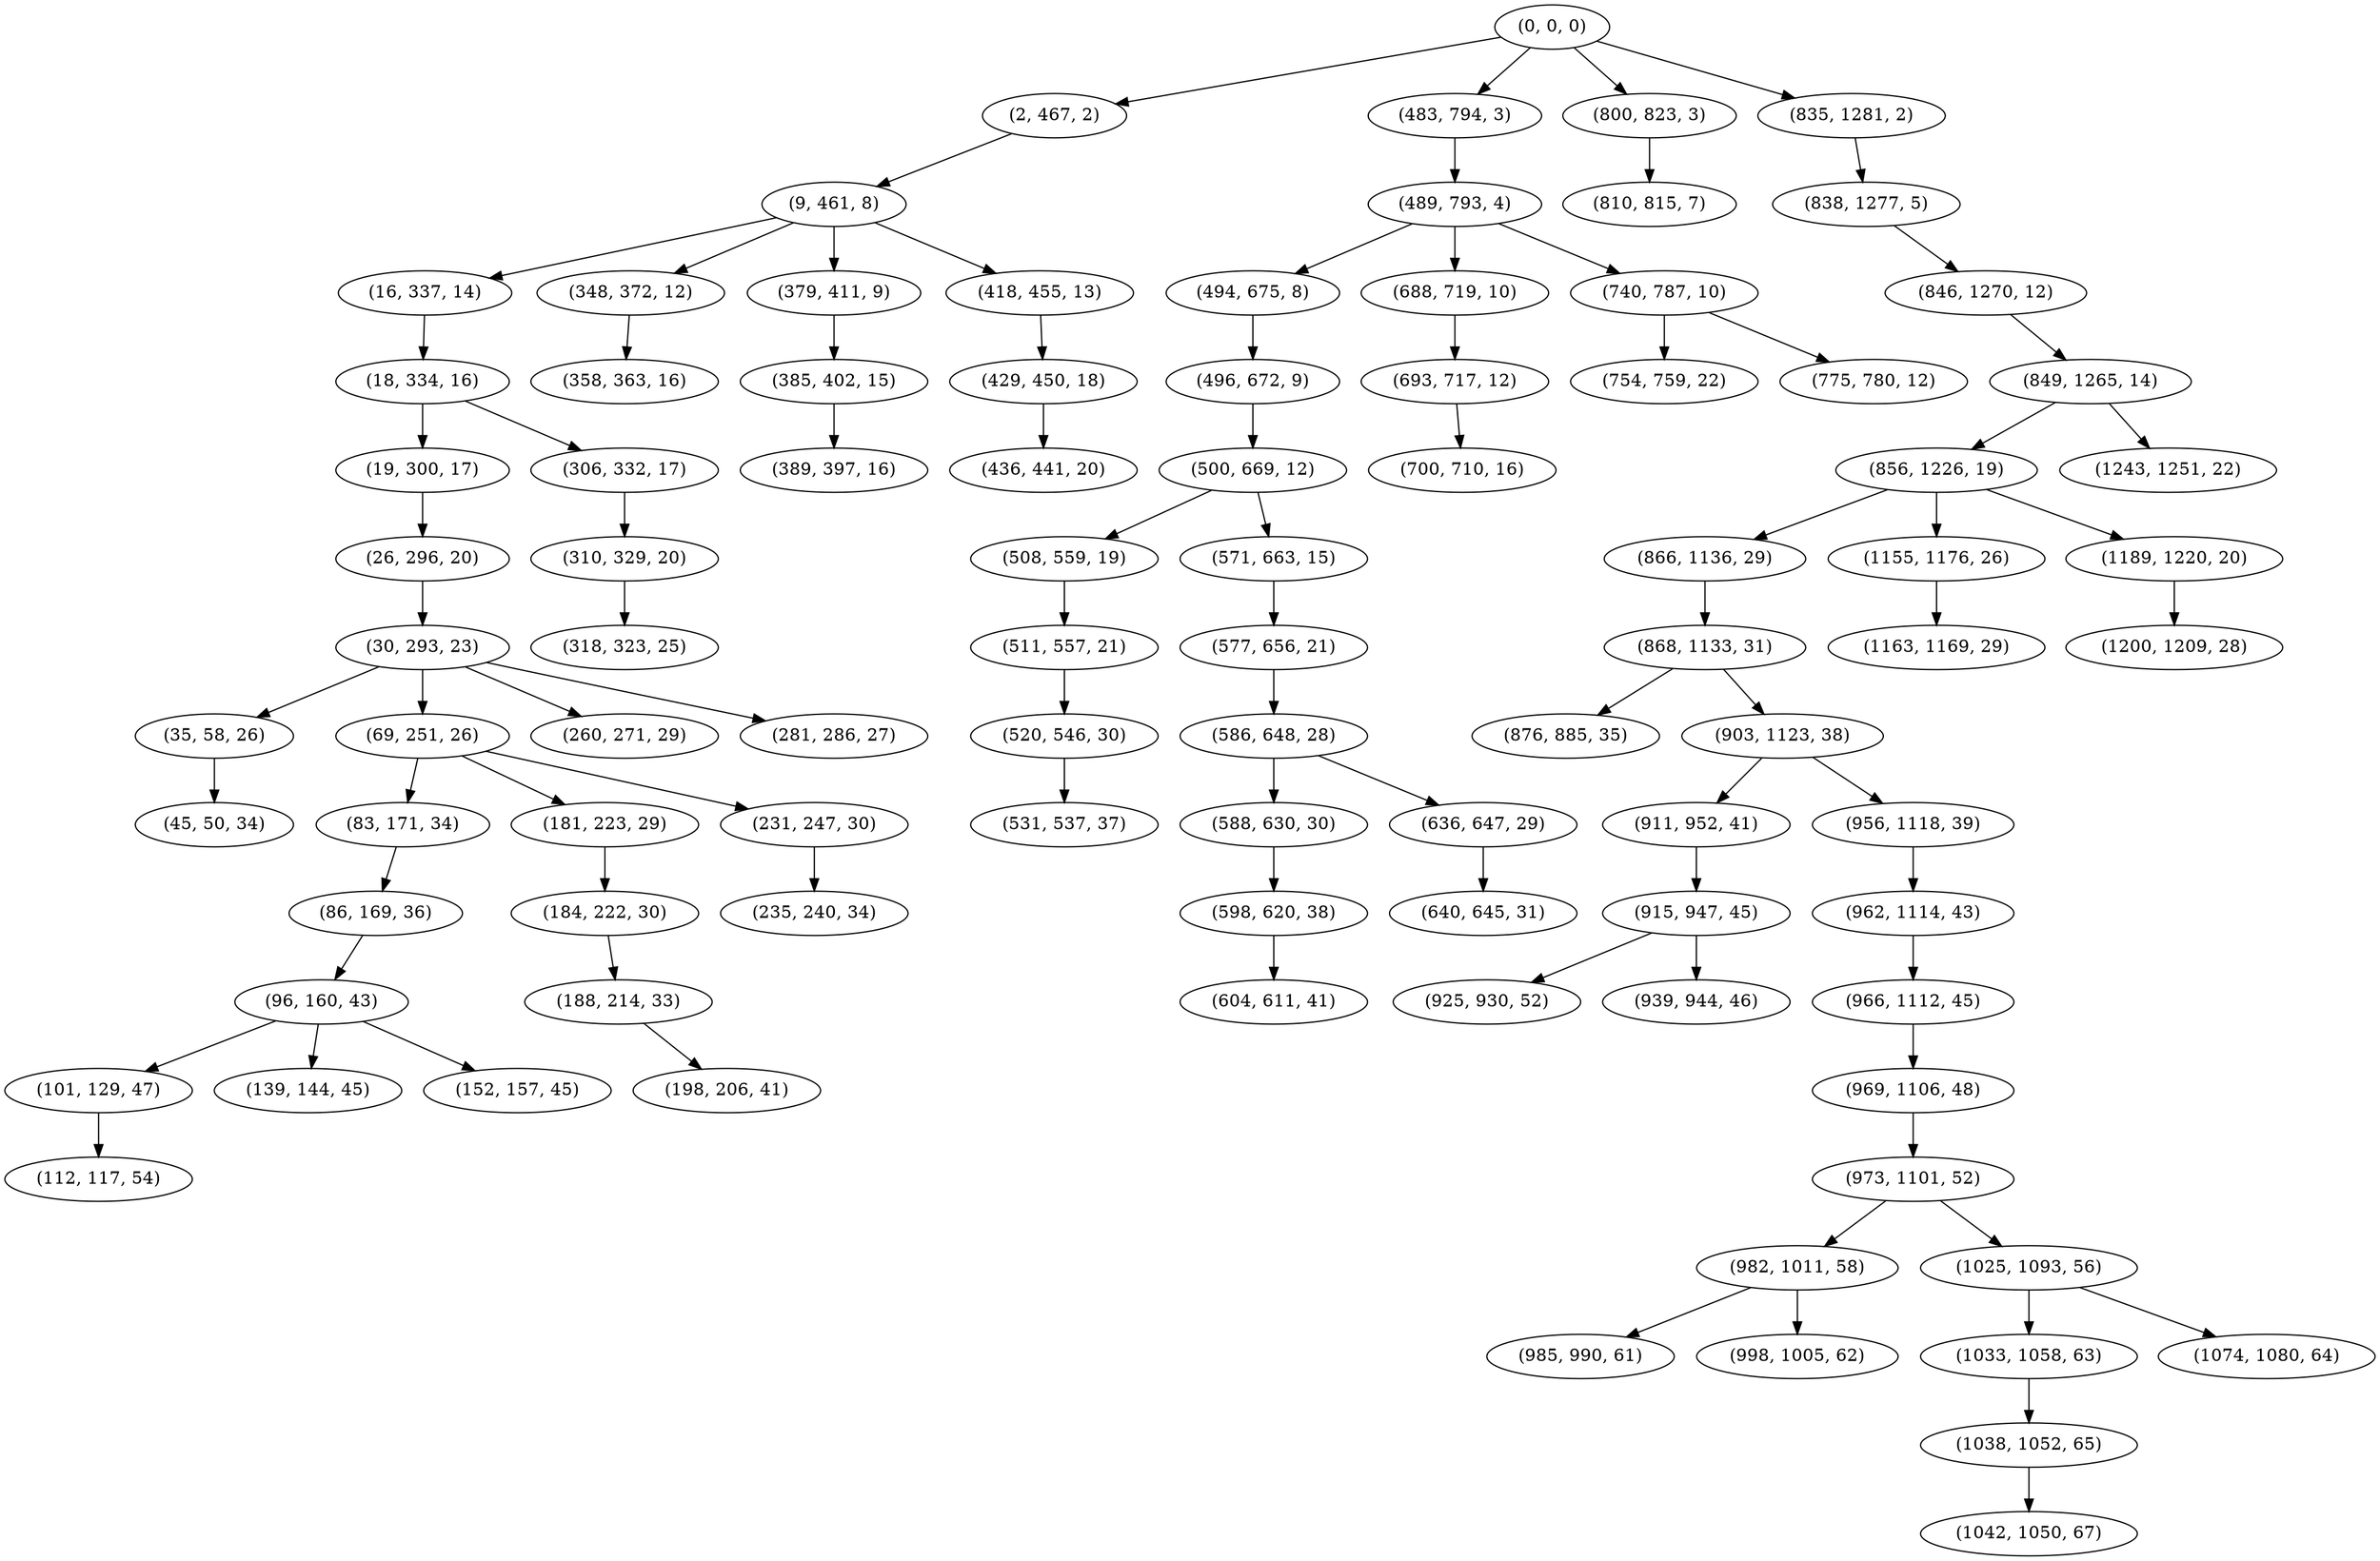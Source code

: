 digraph tree {
    "(0, 0, 0)";
    "(2, 467, 2)";
    "(9, 461, 8)";
    "(16, 337, 14)";
    "(18, 334, 16)";
    "(19, 300, 17)";
    "(26, 296, 20)";
    "(30, 293, 23)";
    "(35, 58, 26)";
    "(45, 50, 34)";
    "(69, 251, 26)";
    "(83, 171, 34)";
    "(86, 169, 36)";
    "(96, 160, 43)";
    "(101, 129, 47)";
    "(112, 117, 54)";
    "(139, 144, 45)";
    "(152, 157, 45)";
    "(181, 223, 29)";
    "(184, 222, 30)";
    "(188, 214, 33)";
    "(198, 206, 41)";
    "(231, 247, 30)";
    "(235, 240, 34)";
    "(260, 271, 29)";
    "(281, 286, 27)";
    "(306, 332, 17)";
    "(310, 329, 20)";
    "(318, 323, 25)";
    "(348, 372, 12)";
    "(358, 363, 16)";
    "(379, 411, 9)";
    "(385, 402, 15)";
    "(389, 397, 16)";
    "(418, 455, 13)";
    "(429, 450, 18)";
    "(436, 441, 20)";
    "(483, 794, 3)";
    "(489, 793, 4)";
    "(494, 675, 8)";
    "(496, 672, 9)";
    "(500, 669, 12)";
    "(508, 559, 19)";
    "(511, 557, 21)";
    "(520, 546, 30)";
    "(531, 537, 37)";
    "(571, 663, 15)";
    "(577, 656, 21)";
    "(586, 648, 28)";
    "(588, 630, 30)";
    "(598, 620, 38)";
    "(604, 611, 41)";
    "(636, 647, 29)";
    "(640, 645, 31)";
    "(688, 719, 10)";
    "(693, 717, 12)";
    "(700, 710, 16)";
    "(740, 787, 10)";
    "(754, 759, 22)";
    "(775, 780, 12)";
    "(800, 823, 3)";
    "(810, 815, 7)";
    "(835, 1281, 2)";
    "(838, 1277, 5)";
    "(846, 1270, 12)";
    "(849, 1265, 14)";
    "(856, 1226, 19)";
    "(866, 1136, 29)";
    "(868, 1133, 31)";
    "(876, 885, 35)";
    "(903, 1123, 38)";
    "(911, 952, 41)";
    "(915, 947, 45)";
    "(925, 930, 52)";
    "(939, 944, 46)";
    "(956, 1118, 39)";
    "(962, 1114, 43)";
    "(966, 1112, 45)";
    "(969, 1106, 48)";
    "(973, 1101, 52)";
    "(982, 1011, 58)";
    "(985, 990, 61)";
    "(998, 1005, 62)";
    "(1025, 1093, 56)";
    "(1033, 1058, 63)";
    "(1038, 1052, 65)";
    "(1042, 1050, 67)";
    "(1074, 1080, 64)";
    "(1155, 1176, 26)";
    "(1163, 1169, 29)";
    "(1189, 1220, 20)";
    "(1200, 1209, 28)";
    "(1243, 1251, 22)";
    "(0, 0, 0)" -> "(2, 467, 2)";
    "(0, 0, 0)" -> "(483, 794, 3)";
    "(0, 0, 0)" -> "(800, 823, 3)";
    "(0, 0, 0)" -> "(835, 1281, 2)";
    "(2, 467, 2)" -> "(9, 461, 8)";
    "(9, 461, 8)" -> "(16, 337, 14)";
    "(9, 461, 8)" -> "(348, 372, 12)";
    "(9, 461, 8)" -> "(379, 411, 9)";
    "(9, 461, 8)" -> "(418, 455, 13)";
    "(16, 337, 14)" -> "(18, 334, 16)";
    "(18, 334, 16)" -> "(19, 300, 17)";
    "(18, 334, 16)" -> "(306, 332, 17)";
    "(19, 300, 17)" -> "(26, 296, 20)";
    "(26, 296, 20)" -> "(30, 293, 23)";
    "(30, 293, 23)" -> "(35, 58, 26)";
    "(30, 293, 23)" -> "(69, 251, 26)";
    "(30, 293, 23)" -> "(260, 271, 29)";
    "(30, 293, 23)" -> "(281, 286, 27)";
    "(35, 58, 26)" -> "(45, 50, 34)";
    "(69, 251, 26)" -> "(83, 171, 34)";
    "(69, 251, 26)" -> "(181, 223, 29)";
    "(69, 251, 26)" -> "(231, 247, 30)";
    "(83, 171, 34)" -> "(86, 169, 36)";
    "(86, 169, 36)" -> "(96, 160, 43)";
    "(96, 160, 43)" -> "(101, 129, 47)";
    "(96, 160, 43)" -> "(139, 144, 45)";
    "(96, 160, 43)" -> "(152, 157, 45)";
    "(101, 129, 47)" -> "(112, 117, 54)";
    "(181, 223, 29)" -> "(184, 222, 30)";
    "(184, 222, 30)" -> "(188, 214, 33)";
    "(188, 214, 33)" -> "(198, 206, 41)";
    "(231, 247, 30)" -> "(235, 240, 34)";
    "(306, 332, 17)" -> "(310, 329, 20)";
    "(310, 329, 20)" -> "(318, 323, 25)";
    "(348, 372, 12)" -> "(358, 363, 16)";
    "(379, 411, 9)" -> "(385, 402, 15)";
    "(385, 402, 15)" -> "(389, 397, 16)";
    "(418, 455, 13)" -> "(429, 450, 18)";
    "(429, 450, 18)" -> "(436, 441, 20)";
    "(483, 794, 3)" -> "(489, 793, 4)";
    "(489, 793, 4)" -> "(494, 675, 8)";
    "(489, 793, 4)" -> "(688, 719, 10)";
    "(489, 793, 4)" -> "(740, 787, 10)";
    "(494, 675, 8)" -> "(496, 672, 9)";
    "(496, 672, 9)" -> "(500, 669, 12)";
    "(500, 669, 12)" -> "(508, 559, 19)";
    "(500, 669, 12)" -> "(571, 663, 15)";
    "(508, 559, 19)" -> "(511, 557, 21)";
    "(511, 557, 21)" -> "(520, 546, 30)";
    "(520, 546, 30)" -> "(531, 537, 37)";
    "(571, 663, 15)" -> "(577, 656, 21)";
    "(577, 656, 21)" -> "(586, 648, 28)";
    "(586, 648, 28)" -> "(588, 630, 30)";
    "(586, 648, 28)" -> "(636, 647, 29)";
    "(588, 630, 30)" -> "(598, 620, 38)";
    "(598, 620, 38)" -> "(604, 611, 41)";
    "(636, 647, 29)" -> "(640, 645, 31)";
    "(688, 719, 10)" -> "(693, 717, 12)";
    "(693, 717, 12)" -> "(700, 710, 16)";
    "(740, 787, 10)" -> "(754, 759, 22)";
    "(740, 787, 10)" -> "(775, 780, 12)";
    "(800, 823, 3)" -> "(810, 815, 7)";
    "(835, 1281, 2)" -> "(838, 1277, 5)";
    "(838, 1277, 5)" -> "(846, 1270, 12)";
    "(846, 1270, 12)" -> "(849, 1265, 14)";
    "(849, 1265, 14)" -> "(856, 1226, 19)";
    "(849, 1265, 14)" -> "(1243, 1251, 22)";
    "(856, 1226, 19)" -> "(866, 1136, 29)";
    "(856, 1226, 19)" -> "(1155, 1176, 26)";
    "(856, 1226, 19)" -> "(1189, 1220, 20)";
    "(866, 1136, 29)" -> "(868, 1133, 31)";
    "(868, 1133, 31)" -> "(876, 885, 35)";
    "(868, 1133, 31)" -> "(903, 1123, 38)";
    "(903, 1123, 38)" -> "(911, 952, 41)";
    "(903, 1123, 38)" -> "(956, 1118, 39)";
    "(911, 952, 41)" -> "(915, 947, 45)";
    "(915, 947, 45)" -> "(925, 930, 52)";
    "(915, 947, 45)" -> "(939, 944, 46)";
    "(956, 1118, 39)" -> "(962, 1114, 43)";
    "(962, 1114, 43)" -> "(966, 1112, 45)";
    "(966, 1112, 45)" -> "(969, 1106, 48)";
    "(969, 1106, 48)" -> "(973, 1101, 52)";
    "(973, 1101, 52)" -> "(982, 1011, 58)";
    "(973, 1101, 52)" -> "(1025, 1093, 56)";
    "(982, 1011, 58)" -> "(985, 990, 61)";
    "(982, 1011, 58)" -> "(998, 1005, 62)";
    "(1025, 1093, 56)" -> "(1033, 1058, 63)";
    "(1025, 1093, 56)" -> "(1074, 1080, 64)";
    "(1033, 1058, 63)" -> "(1038, 1052, 65)";
    "(1038, 1052, 65)" -> "(1042, 1050, 67)";
    "(1155, 1176, 26)" -> "(1163, 1169, 29)";
    "(1189, 1220, 20)" -> "(1200, 1209, 28)";
}
